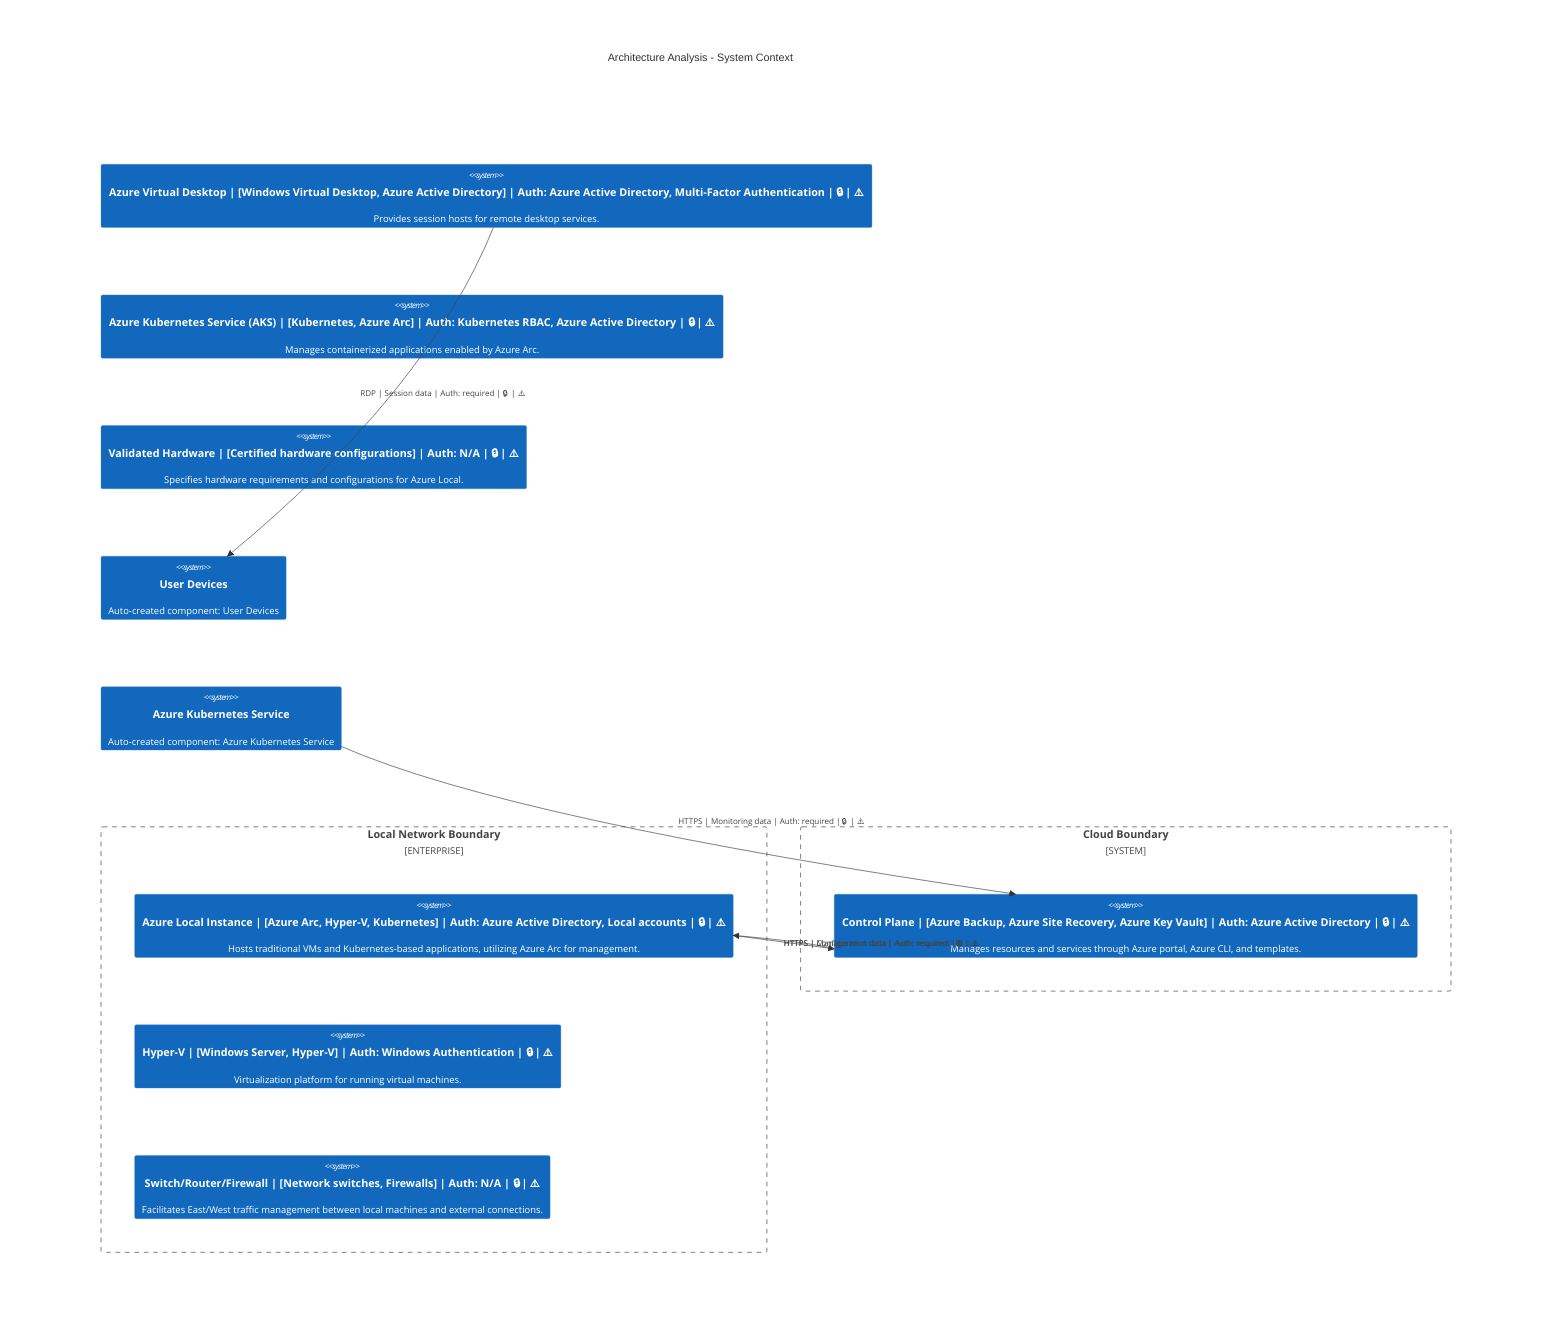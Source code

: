 C4Context
    title Architecture Analysis - System Context
    Enterprise_Boundary(tb_Local_Network_Boundary, "Local Network Boundary") {
        System(Azure_Local_Instance, "Azure Local Instance | [Azure Arc, Hyper-V, Kubernetes] | Auth: Azure Active Directory, Local accounts | 🔒 | ⚠️", "Hosts traditional VMs and Kubernetes-based applications, utilizing Azure Arc for management.")
        System(Hyper_V, "Hyper-V | [Windows Server, Hyper-V] | Auth: Windows Authentication | 🔒 | ⚠️", "Virtualization platform for running virtual machines.")
        System(Switch_Router_Firewall, "Switch/Router/Firewall | [Network switches, Firewalls] | Auth: N/A | 🔒 | ⚠️", "Facilitates East/West traffic management between local machines and external connections.")
    }
    System_Boundary(tb_Cloud_Boundary, "Cloud Boundary") {
        System(Control_Plane, "Control Plane | [Azure Backup, Azure Site Recovery, Azure Key Vault] | Auth: Azure Active Directory | 🔒 | ⚠️", "Manages resources and services through Azure portal, Azure CLI, and templates.")
    }
    System(Azure_Virtual_Desktop, "Azure Virtual Desktop | [Windows Virtual Desktop, Azure Active Directory] | Auth: Azure Active Directory, Multi-Factor Authentication | 🔒 | ⚠️", "Provides session hosts for remote desktop services.")
    System(Azure_Kubernetes_Service__AKS_, "Azure Kubernetes Service (AKS) | [Kubernetes, Azure Arc] | Auth: Kubernetes RBAC, Azure Active Directory | 🔒 | ⚠️", "Manages containerized applications enabled by Azure Arc.")
    System(Validated_Hardware, "Validated Hardware | [Certified hardware configurations] | Auth: N/A | 🔒 | ⚠️", "Specifies hardware requirements and configurations for Azure Local.")
    System(User_Devices, "User Devices", "Auto-created component: User Devices")
    System(Azure_Kubernetes_Service, "Azure Kubernetes Service", "Auto-created component: Azure Kubernetes Service")

    Rel(Azure_Local_Instance, Control_Plane, "HTTPS | Management data | Auth: required | 🔒 | ⚠️")
    Rel(Control_Plane, Azure_Local_Instance, "HTTPS | Configuration data | Auth: required | 🔒 | ⚠️")
    Rel(Azure_Virtual_Desktop, User_Devices, "RDP | Session data | Auth: required | 🔒 | ⚠️")
    Rel(Azure_Kubernetes_Service, Control_Plane, "HTTPS | Monitoring data | Auth: required | 🔒 | ⚠️")